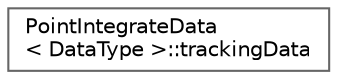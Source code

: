 digraph "Graphical Class Hierarchy"
{
 // LATEX_PDF_SIZE
  bgcolor="transparent";
  edge [fontname=Helvetica,fontsize=10,labelfontname=Helvetica,labelfontsize=10];
  node [fontname=Helvetica,fontsize=10,shape=box,height=0.2,width=0.4];
  rankdir="LR";
  Node0 [id="Node000000",label="PointIntegrateData\l\< DataType \>::trackingData",height=0.2,width=0.4,color="grey40", fillcolor="white", style="filled",URL="$classFoam_1_1PointIntegrateData_1_1trackingData.html",tooltip=" "];
}
